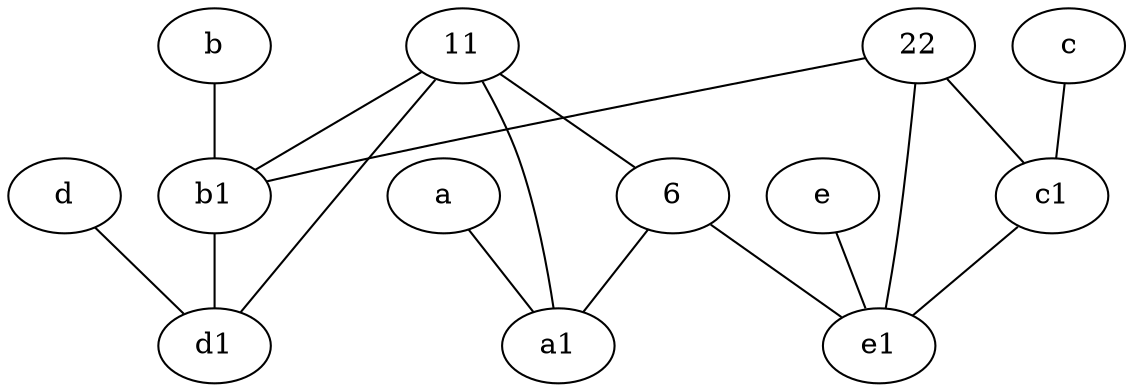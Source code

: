 graph {
	node [labelfontsize=50]
	b1 [labelfontsize=50 pos="9,4!"]
	11 [labelfontsize=50]
	a [labelfontsize=50 pos="8,2!"]
	c [labelfontsize=50 pos="4.5,2!"]
	e [labelfontsize=50 pos="7,9!"]
	6 [labelfontsize=50]
	d1 [labelfontsize=50 pos="3,5!"]
	e1 [labelfontsize=50 pos="7,7!"]
	c1 [labelfontsize=50 pos="4.5,3!"]
	22 [labelfontsize=50]
	d [labelfontsize=50 pos="2,5!"]
	b [labelfontsize=50 pos="10,4!"]
	a1 [labelfontsize=50 pos="8,3!"]
	6 -- a1
	6 -- e1
	22 -- b1
	11 -- a1
	11 -- d1
	11 -- b1
	c -- c1
	b1 -- d1
	c1 -- e1
	22 -- e1
	22 -- c1
	a -- a1
	b -- b1
	11 -- 6
	d -- d1
	e -- e1
}
